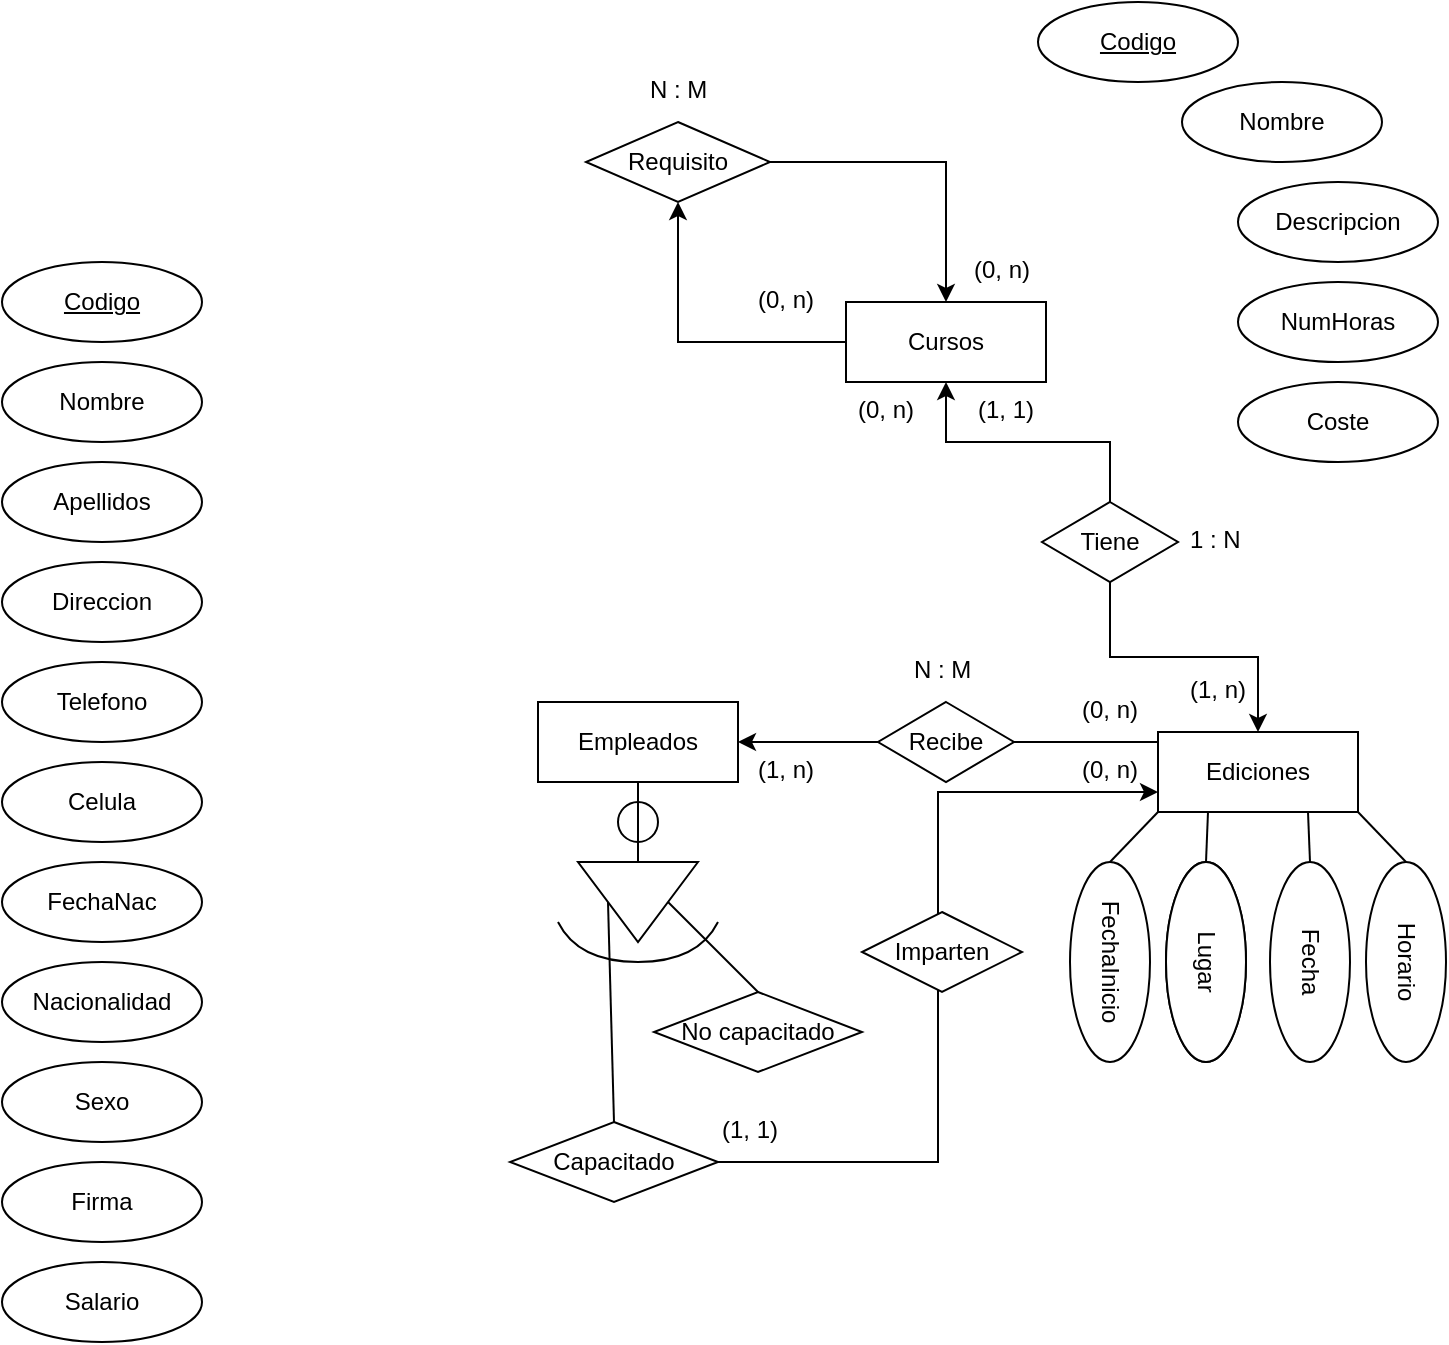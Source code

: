 <mxfile version="22.0.2" type="github">
  <diagram name="Página-1" id="jLuzDjs_3gD7ou02GSPw">
    <mxGraphModel dx="989" dy="562" grid="1" gridSize="10" guides="1" tooltips="1" connect="1" arrows="1" fold="1" page="1" pageScale="1" pageWidth="827" pageHeight="1169" math="0" shadow="0">
      <root>
        <mxCell id="0" />
        <mxCell id="1" parent="0" />
        <mxCell id="X2wsM6hCoke-8R_Wzetd-32" style="edgeStyle=orthogonalEdgeStyle;rounded=0;orthogonalLoop=1;jettySize=auto;html=1;entryX=0.5;entryY=1;entryDx=0;entryDy=0;" parent="1" source="sgI7N6VsjcDCF-FnnvvP-1" target="sgI7N6VsjcDCF-FnnvvP-4" edge="1">
          <mxGeometry relative="1" as="geometry" />
        </mxCell>
        <mxCell id="sgI7N6VsjcDCF-FnnvvP-1" value="Cursos" style="whiteSpace=wrap;html=1;align=center;" parent="1" vertex="1">
          <mxGeometry x="482" y="200" width="100" height="40" as="geometry" />
        </mxCell>
        <mxCell id="X2wsM6hCoke-8R_Wzetd-43" style="edgeStyle=orthogonalEdgeStyle;rounded=0;orthogonalLoop=1;jettySize=auto;html=1;entryX=1;entryY=0.5;entryDx=0;entryDy=0;" parent="1" source="sgI7N6VsjcDCF-FnnvvP-2" target="sgI7N6VsjcDCF-FnnvvP-3" edge="1">
          <mxGeometry relative="1" as="geometry">
            <Array as="points">
              <mxPoint x="490" y="420" />
              <mxPoint x="490" y="420" />
            </Array>
          </mxGeometry>
        </mxCell>
        <mxCell id="sgI7N6VsjcDCF-FnnvvP-2" value="Ediciones" style="whiteSpace=wrap;html=1;align=center;" parent="1" vertex="1">
          <mxGeometry x="638" y="415" width="100" height="40" as="geometry" />
        </mxCell>
        <mxCell id="sgI7N6VsjcDCF-FnnvvP-3" value="Empleados" style="whiteSpace=wrap;html=1;align=center;" parent="1" vertex="1">
          <mxGeometry x="328" y="400" width="100" height="40" as="geometry" />
        </mxCell>
        <mxCell id="X2wsM6hCoke-8R_Wzetd-33" style="edgeStyle=orthogonalEdgeStyle;rounded=0;orthogonalLoop=1;jettySize=auto;html=1;entryX=0.5;entryY=0;entryDx=0;entryDy=0;" parent="1" source="sgI7N6VsjcDCF-FnnvvP-4" target="sgI7N6VsjcDCF-FnnvvP-1" edge="1">
          <mxGeometry relative="1" as="geometry" />
        </mxCell>
        <mxCell id="sgI7N6VsjcDCF-FnnvvP-4" value="Requisito" style="shape=rhombus;perimeter=rhombusPerimeter;whiteSpace=wrap;html=1;align=center;" parent="1" vertex="1">
          <mxGeometry x="352" y="110" width="92" height="40" as="geometry" />
        </mxCell>
        <mxCell id="sgI7N6VsjcDCF-FnnvvP-6" value="(0, n)" style="text;strokeColor=none;fillColor=none;spacingLeft=4;spacingRight=4;overflow=hidden;rotatable=0;points=[[0,0.5],[1,0.5]];portConstraint=eastwest;fontSize=12;whiteSpace=wrap;html=1;" parent="1" vertex="1">
          <mxGeometry x="432" y="185" width="40" height="30" as="geometry" />
        </mxCell>
        <mxCell id="sgI7N6VsjcDCF-FnnvvP-8" value="(0, n)" style="text;strokeColor=none;fillColor=none;spacingLeft=4;spacingRight=4;overflow=hidden;rotatable=0;points=[[0,0.5],[1,0.5]];portConstraint=eastwest;fontSize=12;whiteSpace=wrap;html=1;" parent="1" vertex="1">
          <mxGeometry x="540" y="170" width="40" height="30" as="geometry" />
        </mxCell>
        <mxCell id="sgI7N6VsjcDCF-FnnvvP-9" value="N : M" style="text;strokeColor=none;fillColor=none;spacingLeft=4;spacingRight=4;overflow=hidden;rotatable=0;points=[[0,0.5],[1,0.5]];portConstraint=eastwest;fontSize=12;whiteSpace=wrap;html=1;" parent="1" vertex="1">
          <mxGeometry x="378" y="80" width="40" height="30" as="geometry" />
        </mxCell>
        <mxCell id="sgI7N6VsjcDCF-FnnvvP-13" style="edgeStyle=orthogonalEdgeStyle;rounded=0;orthogonalLoop=1;jettySize=auto;html=1;entryX=0.5;entryY=1;entryDx=0;entryDy=0;" parent="1" source="sgI7N6VsjcDCF-FnnvvP-10" target="sgI7N6VsjcDCF-FnnvvP-1" edge="1">
          <mxGeometry relative="1" as="geometry" />
        </mxCell>
        <mxCell id="sgI7N6VsjcDCF-FnnvvP-14" style="edgeStyle=orthogonalEdgeStyle;rounded=0;orthogonalLoop=1;jettySize=auto;html=1;entryX=0.5;entryY=0;entryDx=0;entryDy=0;" parent="1" source="sgI7N6VsjcDCF-FnnvvP-10" target="sgI7N6VsjcDCF-FnnvvP-2" edge="1">
          <mxGeometry relative="1" as="geometry" />
        </mxCell>
        <mxCell id="sgI7N6VsjcDCF-FnnvvP-10" value="Tiene" style="shape=rhombus;perimeter=rhombusPerimeter;whiteSpace=wrap;html=1;align=center;" parent="1" vertex="1">
          <mxGeometry x="580" y="300" width="68" height="40" as="geometry" />
        </mxCell>
        <mxCell id="sgI7N6VsjcDCF-FnnvvP-15" value="(1, n)" style="text;strokeColor=none;fillColor=none;spacingLeft=4;spacingRight=4;overflow=hidden;rotatable=0;points=[[0,0.5],[1,0.5]];portConstraint=eastwest;fontSize=12;whiteSpace=wrap;html=1;" parent="1" vertex="1">
          <mxGeometry x="648" y="380" width="40" height="30" as="geometry" />
        </mxCell>
        <mxCell id="sgI7N6VsjcDCF-FnnvvP-16" value="(1, 1)" style="text;strokeColor=none;fillColor=none;spacingLeft=4;spacingRight=4;overflow=hidden;rotatable=0;points=[[0,0.5],[1,0.5]];portConstraint=eastwest;fontSize=12;whiteSpace=wrap;html=1;" parent="1" vertex="1">
          <mxGeometry x="542" y="240" width="40" height="30" as="geometry" />
        </mxCell>
        <mxCell id="sgI7N6VsjcDCF-FnnvvP-17" value="1 : N" style="text;strokeColor=none;fillColor=none;spacingLeft=4;spacingRight=4;overflow=hidden;rotatable=0;points=[[0,0.5],[1,0.5]];portConstraint=eastwest;fontSize=12;whiteSpace=wrap;html=1;" parent="1" vertex="1">
          <mxGeometry x="648" y="305" width="40" height="30" as="geometry" />
        </mxCell>
        <mxCell id="sgI7N6VsjcDCF-FnnvvP-21" value="(0, n)" style="text;strokeColor=none;fillColor=none;spacingLeft=4;spacingRight=4;overflow=hidden;rotatable=0;points=[[0,0.5],[1,0.5]];portConstraint=eastwest;fontSize=12;whiteSpace=wrap;html=1;" parent="1" vertex="1">
          <mxGeometry x="482" y="240" width="40" height="30" as="geometry" />
        </mxCell>
        <mxCell id="X2wsM6hCoke-8R_Wzetd-1" value="" style="ellipse;whiteSpace=wrap;html=1;aspect=fixed;" parent="1" vertex="1">
          <mxGeometry x="368" y="450" width="20" height="20" as="geometry" />
        </mxCell>
        <mxCell id="X2wsM6hCoke-8R_Wzetd-2" value="" style="triangle;whiteSpace=wrap;html=1;rotation=90;" parent="1" vertex="1">
          <mxGeometry x="358" y="470" width="40" height="60" as="geometry" />
        </mxCell>
        <mxCell id="X2wsM6hCoke-8R_Wzetd-5" value="" style="curved=1;endArrow=none;html=1;rounded=0;endFill=0;" parent="1" edge="1">
          <mxGeometry width="50" height="50" relative="1" as="geometry">
            <mxPoint x="418" y="510" as="sourcePoint" />
            <mxPoint x="338" y="510" as="targetPoint" />
            <Array as="points">
              <mxPoint x="408" y="530" />
              <mxPoint x="348" y="530" />
            </Array>
          </mxGeometry>
        </mxCell>
        <mxCell id="X2wsM6hCoke-8R_Wzetd-6" value="" style="endArrow=none;html=1;rounded=0;entryX=0.5;entryY=1;entryDx=0;entryDy=0;exitX=0.5;exitY=0;exitDx=0;exitDy=0;" parent="1" source="X2wsM6hCoke-8R_Wzetd-46" target="X2wsM6hCoke-8R_Wzetd-2" edge="1">
          <mxGeometry width="50" height="50" relative="1" as="geometry">
            <mxPoint x="318" y="545" as="sourcePoint" />
            <mxPoint x="528" y="490" as="targetPoint" />
          </mxGeometry>
        </mxCell>
        <mxCell id="X2wsM6hCoke-8R_Wzetd-8" value="" style="endArrow=none;html=1;rounded=0;entryX=0.5;entryY=0;entryDx=0;entryDy=0;exitX=0.5;exitY=0;exitDx=0;exitDy=0;" parent="1" source="X2wsM6hCoke-8R_Wzetd-45" target="X2wsM6hCoke-8R_Wzetd-2" edge="1">
          <mxGeometry width="50" height="50" relative="1" as="geometry">
            <mxPoint x="438" y="545" as="sourcePoint" />
            <mxPoint x="373" y="510" as="targetPoint" />
          </mxGeometry>
        </mxCell>
        <mxCell id="X2wsM6hCoke-8R_Wzetd-9" value="" style="endArrow=none;html=1;rounded=0;entryX=0.5;entryY=1;entryDx=0;entryDy=0;exitX=0;exitY=0.5;exitDx=0;exitDy=0;" parent="1" source="X2wsM6hCoke-8R_Wzetd-2" target="sgI7N6VsjcDCF-FnnvvP-3" edge="1">
          <mxGeometry width="50" height="50" relative="1" as="geometry">
            <mxPoint x="432" y="555" as="sourcePoint" />
            <mxPoint x="403" y="510" as="targetPoint" />
          </mxGeometry>
        </mxCell>
        <mxCell id="X2wsM6hCoke-8R_Wzetd-11" value="Codigo" style="ellipse;whiteSpace=wrap;html=1;align=center;fontStyle=4;" parent="1" vertex="1">
          <mxGeometry x="60" y="180" width="100" height="40" as="geometry" />
        </mxCell>
        <mxCell id="X2wsM6hCoke-8R_Wzetd-12" value="Nombre" style="ellipse;whiteSpace=wrap;html=1;align=center;" parent="1" vertex="1">
          <mxGeometry x="60" y="230" width="100" height="40" as="geometry" />
        </mxCell>
        <mxCell id="X2wsM6hCoke-8R_Wzetd-13" value="Apellidos" style="ellipse;whiteSpace=wrap;html=1;align=center;" parent="1" vertex="1">
          <mxGeometry x="60" y="280" width="100" height="40" as="geometry" />
        </mxCell>
        <mxCell id="X2wsM6hCoke-8R_Wzetd-14" value="Direccion" style="ellipse;whiteSpace=wrap;html=1;align=center;" parent="1" vertex="1">
          <mxGeometry x="60" y="330" width="100" height="40" as="geometry" />
        </mxCell>
        <mxCell id="X2wsM6hCoke-8R_Wzetd-15" value="Telefono" style="ellipse;whiteSpace=wrap;html=1;align=center;" parent="1" vertex="1">
          <mxGeometry x="60" y="380" width="100" height="40" as="geometry" />
        </mxCell>
        <mxCell id="X2wsM6hCoke-8R_Wzetd-16" value="Celula" style="ellipse;whiteSpace=wrap;html=1;align=center;" parent="1" vertex="1">
          <mxGeometry x="60" y="430" width="100" height="40" as="geometry" />
        </mxCell>
        <mxCell id="X2wsM6hCoke-8R_Wzetd-17" value="FechaNac" style="ellipse;whiteSpace=wrap;html=1;align=center;" parent="1" vertex="1">
          <mxGeometry x="60" y="480" width="100" height="40" as="geometry" />
        </mxCell>
        <mxCell id="X2wsM6hCoke-8R_Wzetd-18" value="FechaInicio" style="ellipse;whiteSpace=wrap;html=1;align=center;fontStyle=0;rotation=90;strokeColor=default;" parent="1" vertex="1">
          <mxGeometry x="564" y="510" width="100" height="40" as="geometry" />
        </mxCell>
        <mxCell id="X2wsM6hCoke-8R_Wzetd-19" value="Lugar" style="ellipse;whiteSpace=wrap;html=1;align=center;rotation=90;" parent="1" vertex="1">
          <mxGeometry x="612" y="510" width="100" height="40" as="geometry" />
        </mxCell>
        <mxCell id="X2wsM6hCoke-8R_Wzetd-20" value="Lugar" style="ellipse;whiteSpace=wrap;html=1;align=center;rotation=90;" parent="1" vertex="1">
          <mxGeometry x="612" y="510" width="100" height="40" as="geometry" />
        </mxCell>
        <mxCell id="X2wsM6hCoke-8R_Wzetd-21" value="Fecha" style="ellipse;whiteSpace=wrap;html=1;align=center;rotation=90;" parent="1" vertex="1">
          <mxGeometry x="664" y="510" width="100" height="40" as="geometry" />
        </mxCell>
        <mxCell id="X2wsM6hCoke-8R_Wzetd-22" value="Horario" style="ellipse;whiteSpace=wrap;html=1;align=center;rotation=90;" parent="1" vertex="1">
          <mxGeometry x="712" y="510" width="100" height="40" as="geometry" />
        </mxCell>
        <mxCell id="X2wsM6hCoke-8R_Wzetd-24" value="" style="endArrow=none;html=1;rounded=0;exitX=0;exitY=0.5;exitDx=0;exitDy=0;entryX=0;entryY=1;entryDx=0;entryDy=0;" parent="1" source="X2wsM6hCoke-8R_Wzetd-18" target="sgI7N6VsjcDCF-FnnvvP-2" edge="1">
          <mxGeometry relative="1" as="geometry">
            <mxPoint x="570" y="470" as="sourcePoint" />
            <mxPoint x="730" y="470" as="targetPoint" />
          </mxGeometry>
        </mxCell>
        <mxCell id="X2wsM6hCoke-8R_Wzetd-25" value="" style="endArrow=none;html=1;rounded=0;exitX=0;exitY=0.5;exitDx=0;exitDy=0;entryX=0.25;entryY=1;entryDx=0;entryDy=0;" parent="1" source="X2wsM6hCoke-8R_Wzetd-20" target="sgI7N6VsjcDCF-FnnvvP-2" edge="1">
          <mxGeometry relative="1" as="geometry">
            <mxPoint x="624" y="490" as="sourcePoint" />
            <mxPoint x="673" y="450" as="targetPoint" />
          </mxGeometry>
        </mxCell>
        <mxCell id="X2wsM6hCoke-8R_Wzetd-26" value="" style="endArrow=none;html=1;rounded=0;exitX=0;exitY=0.5;exitDx=0;exitDy=0;entryX=1;entryY=1;entryDx=0;entryDy=0;" parent="1" source="X2wsM6hCoke-8R_Wzetd-22" target="sgI7N6VsjcDCF-FnnvvP-2" edge="1">
          <mxGeometry relative="1" as="geometry">
            <mxPoint x="672" y="490" as="sourcePoint" />
            <mxPoint x="698" y="450" as="targetPoint" />
          </mxGeometry>
        </mxCell>
        <mxCell id="X2wsM6hCoke-8R_Wzetd-27" value="" style="endArrow=none;html=1;rounded=0;exitX=0;exitY=0.5;exitDx=0;exitDy=0;entryX=0.75;entryY=1;entryDx=0;entryDy=0;" parent="1" source="X2wsM6hCoke-8R_Wzetd-21" target="sgI7N6VsjcDCF-FnnvvP-2" edge="1">
          <mxGeometry relative="1" as="geometry">
            <mxPoint x="772" y="490" as="sourcePoint" />
            <mxPoint x="748" y="450" as="targetPoint" />
          </mxGeometry>
        </mxCell>
        <mxCell id="X2wsM6hCoke-8R_Wzetd-28" value="Nacionalidad" style="ellipse;whiteSpace=wrap;html=1;align=center;" parent="1" vertex="1">
          <mxGeometry x="60" y="530" width="100" height="40" as="geometry" />
        </mxCell>
        <mxCell id="X2wsM6hCoke-8R_Wzetd-29" value="Sexo" style="ellipse;whiteSpace=wrap;html=1;align=center;" parent="1" vertex="1">
          <mxGeometry x="60" y="580" width="100" height="40" as="geometry" />
        </mxCell>
        <mxCell id="X2wsM6hCoke-8R_Wzetd-30" value="Firma" style="ellipse;whiteSpace=wrap;html=1;align=center;" parent="1" vertex="1">
          <mxGeometry x="60" y="630" width="100" height="40" as="geometry" />
        </mxCell>
        <mxCell id="X2wsM6hCoke-8R_Wzetd-31" value="Salario" style="ellipse;whiteSpace=wrap;html=1;align=center;" parent="1" vertex="1">
          <mxGeometry x="60" y="680" width="100" height="40" as="geometry" />
        </mxCell>
        <mxCell id="X2wsM6hCoke-8R_Wzetd-34" value="Codigo" style="ellipse;whiteSpace=wrap;html=1;align=center;fontStyle=4;" parent="1" vertex="1">
          <mxGeometry x="578" y="50" width="100" height="40" as="geometry" />
        </mxCell>
        <mxCell id="X2wsM6hCoke-8R_Wzetd-35" value="Nombre" style="ellipse;whiteSpace=wrap;html=1;align=center;" parent="1" vertex="1">
          <mxGeometry x="650" y="90" width="100" height="40" as="geometry" />
        </mxCell>
        <mxCell id="X2wsM6hCoke-8R_Wzetd-39" value="Coste" style="ellipse;whiteSpace=wrap;html=1;align=center;" parent="1" vertex="1">
          <mxGeometry x="678" y="240" width="100" height="40" as="geometry" />
        </mxCell>
        <mxCell id="X2wsM6hCoke-8R_Wzetd-40" value="NumHoras" style="ellipse;whiteSpace=wrap;html=1;align=center;" parent="1" vertex="1">
          <mxGeometry x="678" y="190" width="100" height="40" as="geometry" />
        </mxCell>
        <mxCell id="X2wsM6hCoke-8R_Wzetd-41" value="Descripcion" style="ellipse;whiteSpace=wrap;html=1;align=center;" parent="1" vertex="1">
          <mxGeometry x="678" y="140" width="100" height="40" as="geometry" />
        </mxCell>
        <mxCell id="X2wsM6hCoke-8R_Wzetd-44" value="(1, n)" style="text;strokeColor=none;fillColor=none;spacingLeft=4;spacingRight=4;overflow=hidden;rotatable=0;points=[[0,0.5],[1,0.5]];portConstraint=eastwest;fontSize=12;whiteSpace=wrap;html=1;" parent="1" vertex="1">
          <mxGeometry x="432" y="420" width="40" height="30" as="geometry" />
        </mxCell>
        <mxCell id="X2wsM6hCoke-8R_Wzetd-45" value="No capacitado" style="shape=rhombus;perimeter=rhombusPerimeter;whiteSpace=wrap;html=1;align=center;" parent="1" vertex="1">
          <mxGeometry x="386" y="545" width="104" height="40" as="geometry" />
        </mxCell>
        <mxCell id="X2wsM6hCoke-8R_Wzetd-47" style="edgeStyle=orthogonalEdgeStyle;rounded=0;orthogonalLoop=1;jettySize=auto;html=1;entryX=0;entryY=0.75;entryDx=0;entryDy=0;" parent="1" source="X2wsM6hCoke-8R_Wzetd-46" target="sgI7N6VsjcDCF-FnnvvP-2" edge="1">
          <mxGeometry relative="1" as="geometry" />
        </mxCell>
        <mxCell id="X2wsM6hCoke-8R_Wzetd-46" value="Capacitado" style="shape=rhombus;perimeter=rhombusPerimeter;whiteSpace=wrap;html=1;align=center;" parent="1" vertex="1">
          <mxGeometry x="314" y="610" width="104" height="40" as="geometry" />
        </mxCell>
        <mxCell id="X2wsM6hCoke-8R_Wzetd-48" value="(0, n)" style="text;strokeColor=none;fillColor=none;spacingLeft=4;spacingRight=4;overflow=hidden;rotatable=0;points=[[0,0.5],[1,0.5]];portConstraint=eastwest;fontSize=12;whiteSpace=wrap;html=1;" parent="1" vertex="1">
          <mxGeometry x="594" y="390" width="40" height="30" as="geometry" />
        </mxCell>
        <mxCell id="4HtjuoOIojXoE-uKDpVZ-1" value="Imparten" style="shape=rhombus;perimeter=rhombusPerimeter;whiteSpace=wrap;html=1;align=center;" vertex="1" parent="1">
          <mxGeometry x="490" y="505" width="80" height="40" as="geometry" />
        </mxCell>
        <mxCell id="4HtjuoOIojXoE-uKDpVZ-3" value="(0, n)" style="text;strokeColor=none;fillColor=none;spacingLeft=4;spacingRight=4;overflow=hidden;rotatable=0;points=[[0,0.5],[1,0.5]];portConstraint=eastwest;fontSize=12;whiteSpace=wrap;html=1;" vertex="1" parent="1">
          <mxGeometry x="594" y="420" width="40" height="30" as="geometry" />
        </mxCell>
        <mxCell id="4HtjuoOIojXoE-uKDpVZ-4" value="(1, 1)" style="text;strokeColor=none;fillColor=none;spacingLeft=4;spacingRight=4;overflow=hidden;rotatable=0;points=[[0,0.5],[1,0.5]];portConstraint=eastwest;fontSize=12;whiteSpace=wrap;html=1;" vertex="1" parent="1">
          <mxGeometry x="414" y="600" width="40" height="30" as="geometry" />
        </mxCell>
        <mxCell id="4HtjuoOIojXoE-uKDpVZ-5" value="Recibe" style="shape=rhombus;perimeter=rhombusPerimeter;whiteSpace=wrap;html=1;align=center;" vertex="1" parent="1">
          <mxGeometry x="498" y="400" width="68" height="40" as="geometry" />
        </mxCell>
        <mxCell id="4HtjuoOIojXoE-uKDpVZ-6" value="N : M" style="text;strokeColor=none;fillColor=none;spacingLeft=4;spacingRight=4;overflow=hidden;rotatable=0;points=[[0,0.5],[1,0.5]];portConstraint=eastwest;fontSize=12;whiteSpace=wrap;html=1;" vertex="1" parent="1">
          <mxGeometry x="510" y="370" width="40" height="30" as="geometry" />
        </mxCell>
      </root>
    </mxGraphModel>
  </diagram>
</mxfile>
